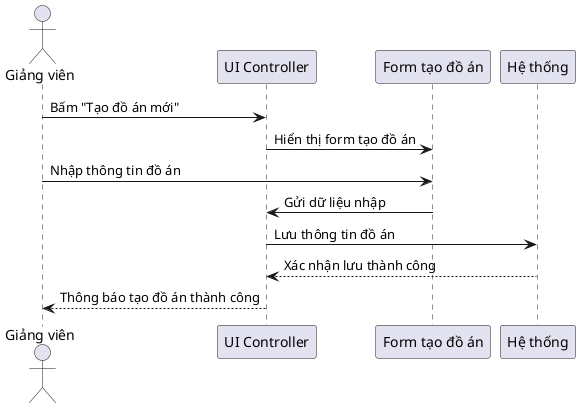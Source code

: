 @startuml
actor "Giảng viên" as GV
participant "UI Controller" as UI
participant "Form tạo đồ án" as Form
participant "Hệ thống" as System

GV -> UI : Bấm "Tạo đồ án mới"
UI -> Form : Hiển thị form tạo đồ án
GV -> Form : Nhập thông tin đồ án
Form -> UI : Gửi dữ liệu nhập
UI -> System : Lưu thông tin đồ án
System --> UI : Xác nhận lưu thành công
UI --> GV : Thông báo tạo đồ án thành công
@enduml